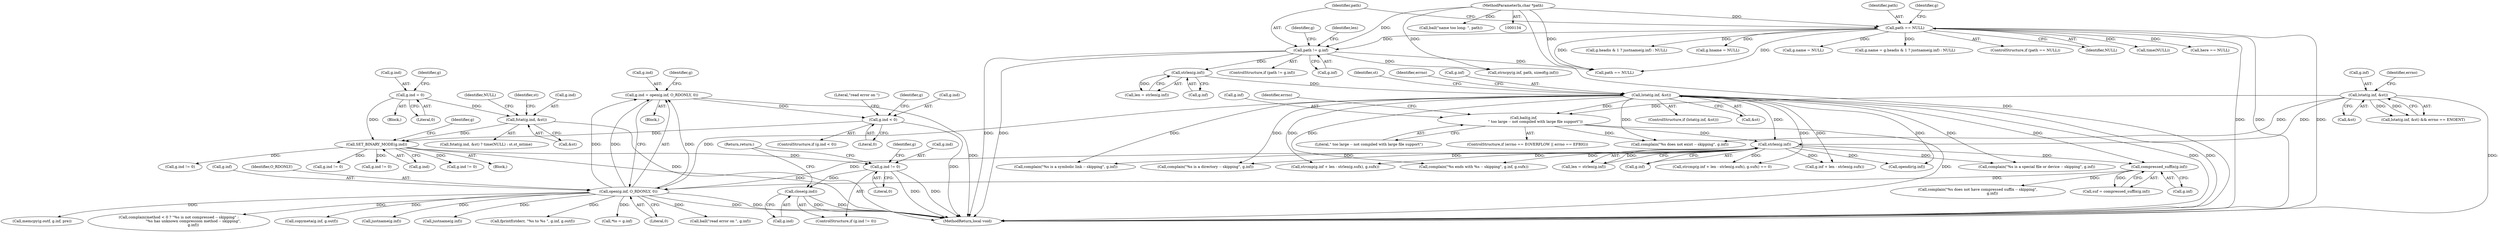 digraph "0_pigz_fdad1406b3ec809f4954ff7cdf9e99eb18c2458f@API" {
"1000932" [label="(Call,close(g.ind))"];
"1000927" [label="(Call,g.ind != 0)"];
"1000807" [label="(Call,SET_BINARY_MODE(g.ind))"];
"1000178" [label="(Call,fstat(g.ind, &st))"];
"1000157" [label="(Call,g.ind = 0)"];
"1000768" [label="(Call,g.ind < 0)"];
"1000757" [label="(Call,g.ind = open(g.inf, O_RDONLY, 0))"];
"1000761" [label="(Call,open(g.inf, O_RDONLY, 0))"];
"1000232" [label="(Call,lstat(g.inf, &st))"];
"1000227" [label="(Call,strlen(g.inf))"];
"1000196" [label="(Call,path != g.inf)"];
"1000148" [label="(Call,path == NULL)"];
"1000135" [label="(MethodParameterIn,char *path)"];
"1000304" [label="(Call,strlen(g.inf))"];
"1000281" [label="(Call,bail(g.inf,\n                    \" too large -- not compiled with large file support\"))"];
"1000264" [label="(Call,lstat(g.inf, &st))"];
"1000739" [label="(Call,compressed_suffix(g.inf))"];
"1000281" [label="(Call,bail(g.inf,\n                    \" too large -- not compiled with large file support\"))"];
"1000782" [label="(Call,g.headis & 1 ? justname(g.inf) : NULL)"];
"1000222" [label="(Call,bail(\"name too long: \", path))"];
"1000695" [label="(Call,g.inf + len - strlen(g.sufx))"];
"1000273" [label="(ControlStructure,if (errno == EOVERFLOW || errno == EFBIG))"];
"1000879" [label="(Call,complain(method < 0 ? \"%s is not compressed -- skipping\" :\n                         \"%s has unknown compression method -- skipping\",\n                         g.inf))"];
"1000739" [label="(Call,compressed_suffix(g.inf))"];
"1001356" [label="(Call,g.ind != 0)"];
"1000693" [label="(Call,strcmp(g.inf + len - strlen(g.sufx), g.sufx) == 0)"];
"1001395" [label="(Call,copymeta(g.inf, g.outf))"];
"1000194" [label="(Block,)"];
"1000285" [label="(Literal,\" too large -- not compiled with large file support\")"];
"1000813" [label="(Identifier,g)"];
"1000302" [label="(Call,len = strlen(g.inf))"];
"1000231" [label="(ControlStructure,if (lstat(g.inf, &st)))"];
"1000737" [label="(Call,suf = compressed_suffix(g.inf))"];
"1000202" [label="(Call,strncpy(g.inf, path, sizeof(g.inf)))"];
"1000865" [label="(Call,g.ind != 0)"];
"1001270" [label="(Call,g.ind != 0)"];
"1000227" [label="(Call,strlen(g.inf))"];
"1000287" [label="(Identifier,errno)"];
"1000271" [label="(Identifier,errno)"];
"1000928" [label="(Call,g.ind)"];
"1000232" [label="(Call,lstat(g.inf, &st))"];
"1000770" [label="(Identifier,g)"];
"1000304" [label="(Call,strlen(g.inf))"];
"1000762" [label="(Call,g.inf)"];
"1000811" [label="(Call,g.hname = NULL)"];
"1000282" [label="(Call,g.inf)"];
"1000263" [label="(Call,lstat(g.inf, &st) && errno == ENOENT)"];
"1000151" [label="(Block,)"];
"1000404" [label="(Call,opendir(g.inf))"];
"1000788" [label="(Call,justname(g.inf))"];
"1000333" [label="(Call,complain(\"%s is a special file or device -- skipping\", g.inf))"];
"1000960" [label="(Call,path == NULL)"];
"1000740" [label="(Call,g.inf)"];
"1000710" [label="(Call,complain(\"%s ends with %s -- skipping\", g.inf, g.sufx))"];
"1000927" [label="(Call,g.ind != 0)"];
"1000808" [label="(Call,g.ind)"];
"1001438" [label="(MethodReturn,local void)"];
"1000185" [label="(Identifier,NULL)"];
"1000768" [label="(Call,g.ind < 0)"];
"1000774" [label="(Literal,\"read error on \")"];
"1000162" [label="(Call,g.name = NULL)"];
"1000135" [label="(MethodParameterIn,char *path)"];
"1000204" [label="(Identifier,g)"];
"1000778" [label="(Call,g.name = g.headis & 1 ? justname(g.inf) : NULL)"];
"1000748" [label="(Call,complain(\"%s does not have compressed suffix -- skipping\",\n                         g.inf))"];
"1000164" [label="(Identifier,g)"];
"1000147" [label="(ControlStructure,if (path == NULL))"];
"1000177" [label="(Call,fstat(g.ind, &st) ? time(NULL) : st.st_mtime)"];
"1000934" [label="(Identifier,g)"];
"1000772" [label="(Literal,0)"];
"1000149" [label="(Identifier,path)"];
"1000242" [label="(Identifier,errno)"];
"1000233" [label="(Call,g.inf)"];
"1000158" [label="(Call,g.ind)"];
"1001052" [label="(Call,justname(g.inf))"];
"1000765" [label="(Identifier,O_RDONLY)"];
"1000780" [label="(Identifier,g)"];
"1000178" [label="(Call,fstat(g.ind, &st))"];
"1000758" [label="(Call,g.ind)"];
"1000757" [label="(Call,g.ind = open(g.inf, O_RDONLY, 0))"];
"1000226" [label="(Identifier,len)"];
"1000932" [label="(Call,close(g.ind))"];
"1000807" [label="(Call,SET_BINARY_MODE(g.ind))"];
"1000236" [label="(Call,&st)"];
"1000264" [label="(Call,lstat(g.inf, &st))"];
"1000161" [label="(Literal,0)"];
"1001305" [label="(Call,fprintf(stderr, \"%s to %s \", g.inf, g.outf))"];
"1001016" [label="(Call,*to = g.inf)"];
"1000150" [label="(Identifier,NULL)"];
"1000305" [label="(Call,g.inf)"];
"1000761" [label="(Call,open(g.inf, O_RDONLY, 0))"];
"1000767" [label="(ControlStructure,if (g.ind < 0))"];
"1000268" [label="(Call,&st)"];
"1000296" [label="(Call,complain(\"%s does not exist -- skipping\", g.inf))"];
"1000265" [label="(Call,g.inf)"];
"1000197" [label="(Identifier,path)"];
"1000313" [label="(Identifier,st)"];
"1000766" [label="(Literal,0)"];
"1000926" [label="(ControlStructure,if (g.ind != 0))"];
"1000157" [label="(Call,g.ind = 0)"];
"1000948" [label="(Call,g.ind != 0)"];
"1000358" [label="(Call,complain(\"%s is a symbolic link -- skipping\", g.inf))"];
"1000136" [label="(Block,)"];
"1000936" [label="(Return,return;)"];
"1000187" [label="(Identifier,st)"];
"1000148" [label="(Call,path == NULL)"];
"1000378" [label="(Call,complain(\"%s is a directory -- skipping\", g.inf))"];
"1000933" [label="(Call,g.ind)"];
"1000184" [label="(Call,time(NULL))"];
"1000694" [label="(Call,strcmp(g.inf + len - strlen(g.sufx), g.sufx))"];
"1000228" [label="(Call,g.inf)"];
"1000196" [label="(Call,path != g.inf)"];
"1000225" [label="(Call,len = strlen(g.inf))"];
"1000773" [label="(Call,bail(\"read error on \", g.inf))"];
"1000409" [label="(Call,here == NULL)"];
"1000195" [label="(ControlStructure,if (path != g.inf))"];
"1000182" [label="(Call,&st)"];
"1000769" [label="(Call,g.ind)"];
"1000198" [label="(Call,g.inf)"];
"1000179" [label="(Call,g.ind)"];
"1001109" [label="(Call,memcpy(g.outf, g.inf, pre))"];
"1000931" [label="(Literal,0)"];
"1000154" [label="(Identifier,g)"];
"1000932" -> "1000926"  [label="AST: "];
"1000932" -> "1000933"  [label="CFG: "];
"1000933" -> "1000932"  [label="AST: "];
"1000936" -> "1000932"  [label="CFG: "];
"1000932" -> "1001438"  [label="DDG: "];
"1000932" -> "1001438"  [label="DDG: "];
"1000927" -> "1000932"  [label="DDG: "];
"1000927" -> "1000926"  [label="AST: "];
"1000927" -> "1000931"  [label="CFG: "];
"1000928" -> "1000927"  [label="AST: "];
"1000931" -> "1000927"  [label="AST: "];
"1000934" -> "1000927"  [label="CFG: "];
"1000936" -> "1000927"  [label="CFG: "];
"1000927" -> "1001438"  [label="DDG: "];
"1000927" -> "1001438"  [label="DDG: "];
"1000807" -> "1000927"  [label="DDG: "];
"1000807" -> "1000136"  [label="AST: "];
"1000807" -> "1000808"  [label="CFG: "];
"1000808" -> "1000807"  [label="AST: "];
"1000813" -> "1000807"  [label="CFG: "];
"1000807" -> "1001438"  [label="DDG: "];
"1000178" -> "1000807"  [label="DDG: "];
"1000768" -> "1000807"  [label="DDG: "];
"1000157" -> "1000807"  [label="DDG: "];
"1000807" -> "1000865"  [label="DDG: "];
"1000807" -> "1000948"  [label="DDG: "];
"1000807" -> "1001270"  [label="DDG: "];
"1000807" -> "1001356"  [label="DDG: "];
"1000178" -> "1000177"  [label="AST: "];
"1000178" -> "1000182"  [label="CFG: "];
"1000179" -> "1000178"  [label="AST: "];
"1000182" -> "1000178"  [label="AST: "];
"1000185" -> "1000178"  [label="CFG: "];
"1000187" -> "1000178"  [label="CFG: "];
"1000178" -> "1001438"  [label="DDG: "];
"1000157" -> "1000178"  [label="DDG: "];
"1000157" -> "1000151"  [label="AST: "];
"1000157" -> "1000161"  [label="CFG: "];
"1000158" -> "1000157"  [label="AST: "];
"1000161" -> "1000157"  [label="AST: "];
"1000164" -> "1000157"  [label="CFG: "];
"1000768" -> "1000767"  [label="AST: "];
"1000768" -> "1000772"  [label="CFG: "];
"1000769" -> "1000768"  [label="AST: "];
"1000772" -> "1000768"  [label="AST: "];
"1000774" -> "1000768"  [label="CFG: "];
"1000780" -> "1000768"  [label="CFG: "];
"1000768" -> "1001438"  [label="DDG: "];
"1000757" -> "1000768"  [label="DDG: "];
"1000757" -> "1000194"  [label="AST: "];
"1000757" -> "1000761"  [label="CFG: "];
"1000758" -> "1000757"  [label="AST: "];
"1000761" -> "1000757"  [label="AST: "];
"1000770" -> "1000757"  [label="CFG: "];
"1000757" -> "1001438"  [label="DDG: "];
"1000761" -> "1000757"  [label="DDG: "];
"1000761" -> "1000757"  [label="DDG: "];
"1000761" -> "1000757"  [label="DDG: "];
"1000761" -> "1000766"  [label="CFG: "];
"1000762" -> "1000761"  [label="AST: "];
"1000765" -> "1000761"  [label="AST: "];
"1000766" -> "1000761"  [label="AST: "];
"1000761" -> "1001438"  [label="DDG: "];
"1000761" -> "1001438"  [label="DDG: "];
"1000232" -> "1000761"  [label="DDG: "];
"1000304" -> "1000761"  [label="DDG: "];
"1000739" -> "1000761"  [label="DDG: "];
"1000761" -> "1000773"  [label="DDG: "];
"1000761" -> "1000788"  [label="DDG: "];
"1000761" -> "1000879"  [label="DDG: "];
"1000761" -> "1001016"  [label="DDG: "];
"1000761" -> "1001052"  [label="DDG: "];
"1000761" -> "1001109"  [label="DDG: "];
"1000761" -> "1001305"  [label="DDG: "];
"1000761" -> "1001395"  [label="DDG: "];
"1000232" -> "1000231"  [label="AST: "];
"1000232" -> "1000236"  [label="CFG: "];
"1000233" -> "1000232"  [label="AST: "];
"1000236" -> "1000232"  [label="AST: "];
"1000242" -> "1000232"  [label="CFG: "];
"1000313" -> "1000232"  [label="CFG: "];
"1000232" -> "1001438"  [label="DDG: "];
"1000232" -> "1001438"  [label="DDG: "];
"1000227" -> "1000232"  [label="DDG: "];
"1000232" -> "1000281"  [label="DDG: "];
"1000232" -> "1000296"  [label="DDG: "];
"1000232" -> "1000304"  [label="DDG: "];
"1000232" -> "1000333"  [label="DDG: "];
"1000232" -> "1000358"  [label="DDG: "];
"1000232" -> "1000378"  [label="DDG: "];
"1000232" -> "1000404"  [label="DDG: "];
"1000232" -> "1000693"  [label="DDG: "];
"1000232" -> "1000694"  [label="DDG: "];
"1000232" -> "1000695"  [label="DDG: "];
"1000232" -> "1000710"  [label="DDG: "];
"1000232" -> "1000739"  [label="DDG: "];
"1000227" -> "1000225"  [label="AST: "];
"1000227" -> "1000228"  [label="CFG: "];
"1000228" -> "1000227"  [label="AST: "];
"1000225" -> "1000227"  [label="CFG: "];
"1000227" -> "1000225"  [label="DDG: "];
"1000196" -> "1000227"  [label="DDG: "];
"1000196" -> "1000195"  [label="AST: "];
"1000196" -> "1000198"  [label="CFG: "];
"1000197" -> "1000196"  [label="AST: "];
"1000198" -> "1000196"  [label="AST: "];
"1000204" -> "1000196"  [label="CFG: "];
"1000226" -> "1000196"  [label="CFG: "];
"1000196" -> "1001438"  [label="DDG: "];
"1000196" -> "1001438"  [label="DDG: "];
"1000148" -> "1000196"  [label="DDG: "];
"1000135" -> "1000196"  [label="DDG: "];
"1000196" -> "1000202"  [label="DDG: "];
"1000196" -> "1000960"  [label="DDG: "];
"1000148" -> "1000147"  [label="AST: "];
"1000148" -> "1000150"  [label="CFG: "];
"1000149" -> "1000148"  [label="AST: "];
"1000150" -> "1000148"  [label="AST: "];
"1000154" -> "1000148"  [label="CFG: "];
"1000197" -> "1000148"  [label="CFG: "];
"1000148" -> "1001438"  [label="DDG: "];
"1000148" -> "1001438"  [label="DDG: "];
"1000148" -> "1001438"  [label="DDG: "];
"1000135" -> "1000148"  [label="DDG: "];
"1000148" -> "1000162"  [label="DDG: "];
"1000148" -> "1000184"  [label="DDG: "];
"1000148" -> "1000409"  [label="DDG: "];
"1000148" -> "1000778"  [label="DDG: "];
"1000148" -> "1000782"  [label="DDG: "];
"1000148" -> "1000811"  [label="DDG: "];
"1000148" -> "1000960"  [label="DDG: "];
"1000148" -> "1000960"  [label="DDG: "];
"1000135" -> "1000134"  [label="AST: "];
"1000135" -> "1001438"  [label="DDG: "];
"1000135" -> "1000202"  [label="DDG: "];
"1000135" -> "1000222"  [label="DDG: "];
"1000135" -> "1000960"  [label="DDG: "];
"1000304" -> "1000302"  [label="AST: "];
"1000304" -> "1000305"  [label="CFG: "];
"1000305" -> "1000304"  [label="AST: "];
"1000302" -> "1000304"  [label="CFG: "];
"1000304" -> "1000302"  [label="DDG: "];
"1000281" -> "1000304"  [label="DDG: "];
"1000264" -> "1000304"  [label="DDG: "];
"1000304" -> "1000333"  [label="DDG: "];
"1000304" -> "1000358"  [label="DDG: "];
"1000304" -> "1000378"  [label="DDG: "];
"1000304" -> "1000404"  [label="DDG: "];
"1000304" -> "1000693"  [label="DDG: "];
"1000304" -> "1000694"  [label="DDG: "];
"1000304" -> "1000695"  [label="DDG: "];
"1000304" -> "1000710"  [label="DDG: "];
"1000304" -> "1000739"  [label="DDG: "];
"1000281" -> "1000273"  [label="AST: "];
"1000281" -> "1000285"  [label="CFG: "];
"1000282" -> "1000281"  [label="AST: "];
"1000285" -> "1000281"  [label="AST: "];
"1000287" -> "1000281"  [label="CFG: "];
"1000281" -> "1001438"  [label="DDG: "];
"1000264" -> "1000281"  [label="DDG: "];
"1000281" -> "1000296"  [label="DDG: "];
"1000264" -> "1000263"  [label="AST: "];
"1000264" -> "1000268"  [label="CFG: "];
"1000265" -> "1000264"  [label="AST: "];
"1000268" -> "1000264"  [label="AST: "];
"1000271" -> "1000264"  [label="CFG: "];
"1000263" -> "1000264"  [label="CFG: "];
"1000264" -> "1001438"  [label="DDG: "];
"1000264" -> "1000263"  [label="DDG: "];
"1000264" -> "1000263"  [label="DDG: "];
"1000264" -> "1000296"  [label="DDG: "];
"1000739" -> "1000737"  [label="AST: "];
"1000739" -> "1000740"  [label="CFG: "];
"1000740" -> "1000739"  [label="AST: "];
"1000737" -> "1000739"  [label="CFG: "];
"1000739" -> "1000737"  [label="DDG: "];
"1000739" -> "1000748"  [label="DDG: "];
}
